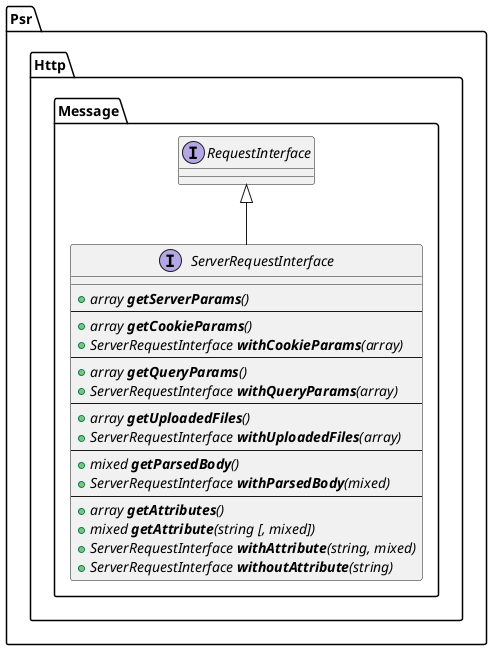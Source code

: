 @startuml
namespace Psr.Http.Message {
    interface ServerRequestInterface extends RequestInterface {
        __
        +{abstract} array <b>getServerParams</b>()
        --
        +{abstract} array <b>getCookieParams</b>()
        +{abstract} ServerRequestInterface <b>withCookieParams</b>(array)
        --
        +{abstract} array <b>getQueryParams</b>()
        +{abstract} ServerRequestInterface <b>withQueryParams</b>(array)
        --
        +{abstract} array <b>getUploadedFiles</b>()
        +{abstract} ServerRequestInterface <b>withUploadedFiles</b>(array)
        --
        +{abstract} mixed <b>getParsedBody</b>()
        +{abstract} ServerRequestInterface <b>withParsedBody</b>(mixed)
        --
        +{abstract} array <b>getAttributes</b>()
        +{abstract} mixed <b>getAttribute</b>(string [, mixed])
        +{abstract} ServerRequestInterface <b>withAttribute</b>(string, mixed)
        +{abstract} ServerRequestInterface <b>withoutAttribute</b>(string)
    }
}

@enduml
